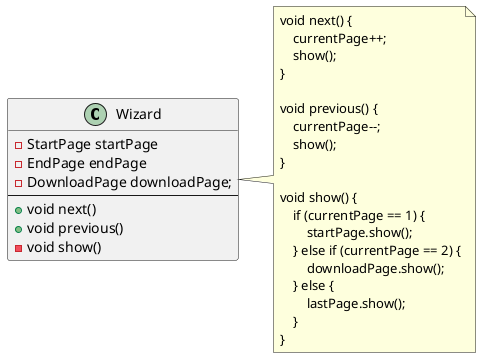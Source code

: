 @startuml
'https://plantuml.com/class-diagram

class Wizard {
    - StartPage startPage
    - EndPage endPage
    - DownloadPage downloadPage;
    --
    + void next()
    + void previous()
    - void show()
}

note right
void next() {
    currentPage++;
    show();
}

void previous() {
    currentPage--;
    show();
}

void show() {
    if (currentPage == 1) {
        startPage.show();
    } else if (currentPage == 2) {
        downloadPage.show();
    } else {
        lastPage.show();
    }
}
end note

@enduml